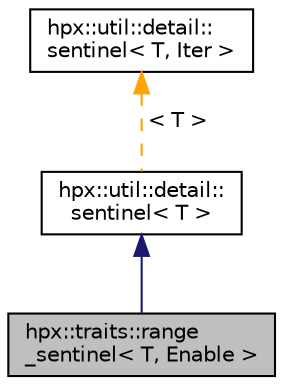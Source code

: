 digraph "hpx::traits::range_sentinel&lt; T, Enable &gt;"
{
  edge [fontname="Helvetica",fontsize="10",labelfontname="Helvetica",labelfontsize="10"];
  node [fontname="Helvetica",fontsize="10",shape=record];
  Node0 [label="hpx::traits::range\l_sentinel\< T, Enable \>",height=0.2,width=0.4,color="black", fillcolor="grey75", style="filled", fontcolor="black"];
  Node1 -> Node0 [dir="back",color="midnightblue",fontsize="10",style="solid",fontname="Helvetica"];
  Node1 [label="hpx::util::detail::\lsentinel\< T \>",height=0.2,width=0.4,color="black", fillcolor="white", style="filled",URL="$d6/dac/structhpx_1_1util_1_1detail_1_1sentinel.html"];
  Node2 -> Node1 [dir="back",color="orange",fontsize="10",style="dashed",label=" \< T \>" ,fontname="Helvetica"];
  Node2 [label="hpx::util::detail::\lsentinel\< T, Iter \>",height=0.2,width=0.4,color="black", fillcolor="white", style="filled",URL="$d6/dac/structhpx_1_1util_1_1detail_1_1sentinel.html"];
}
